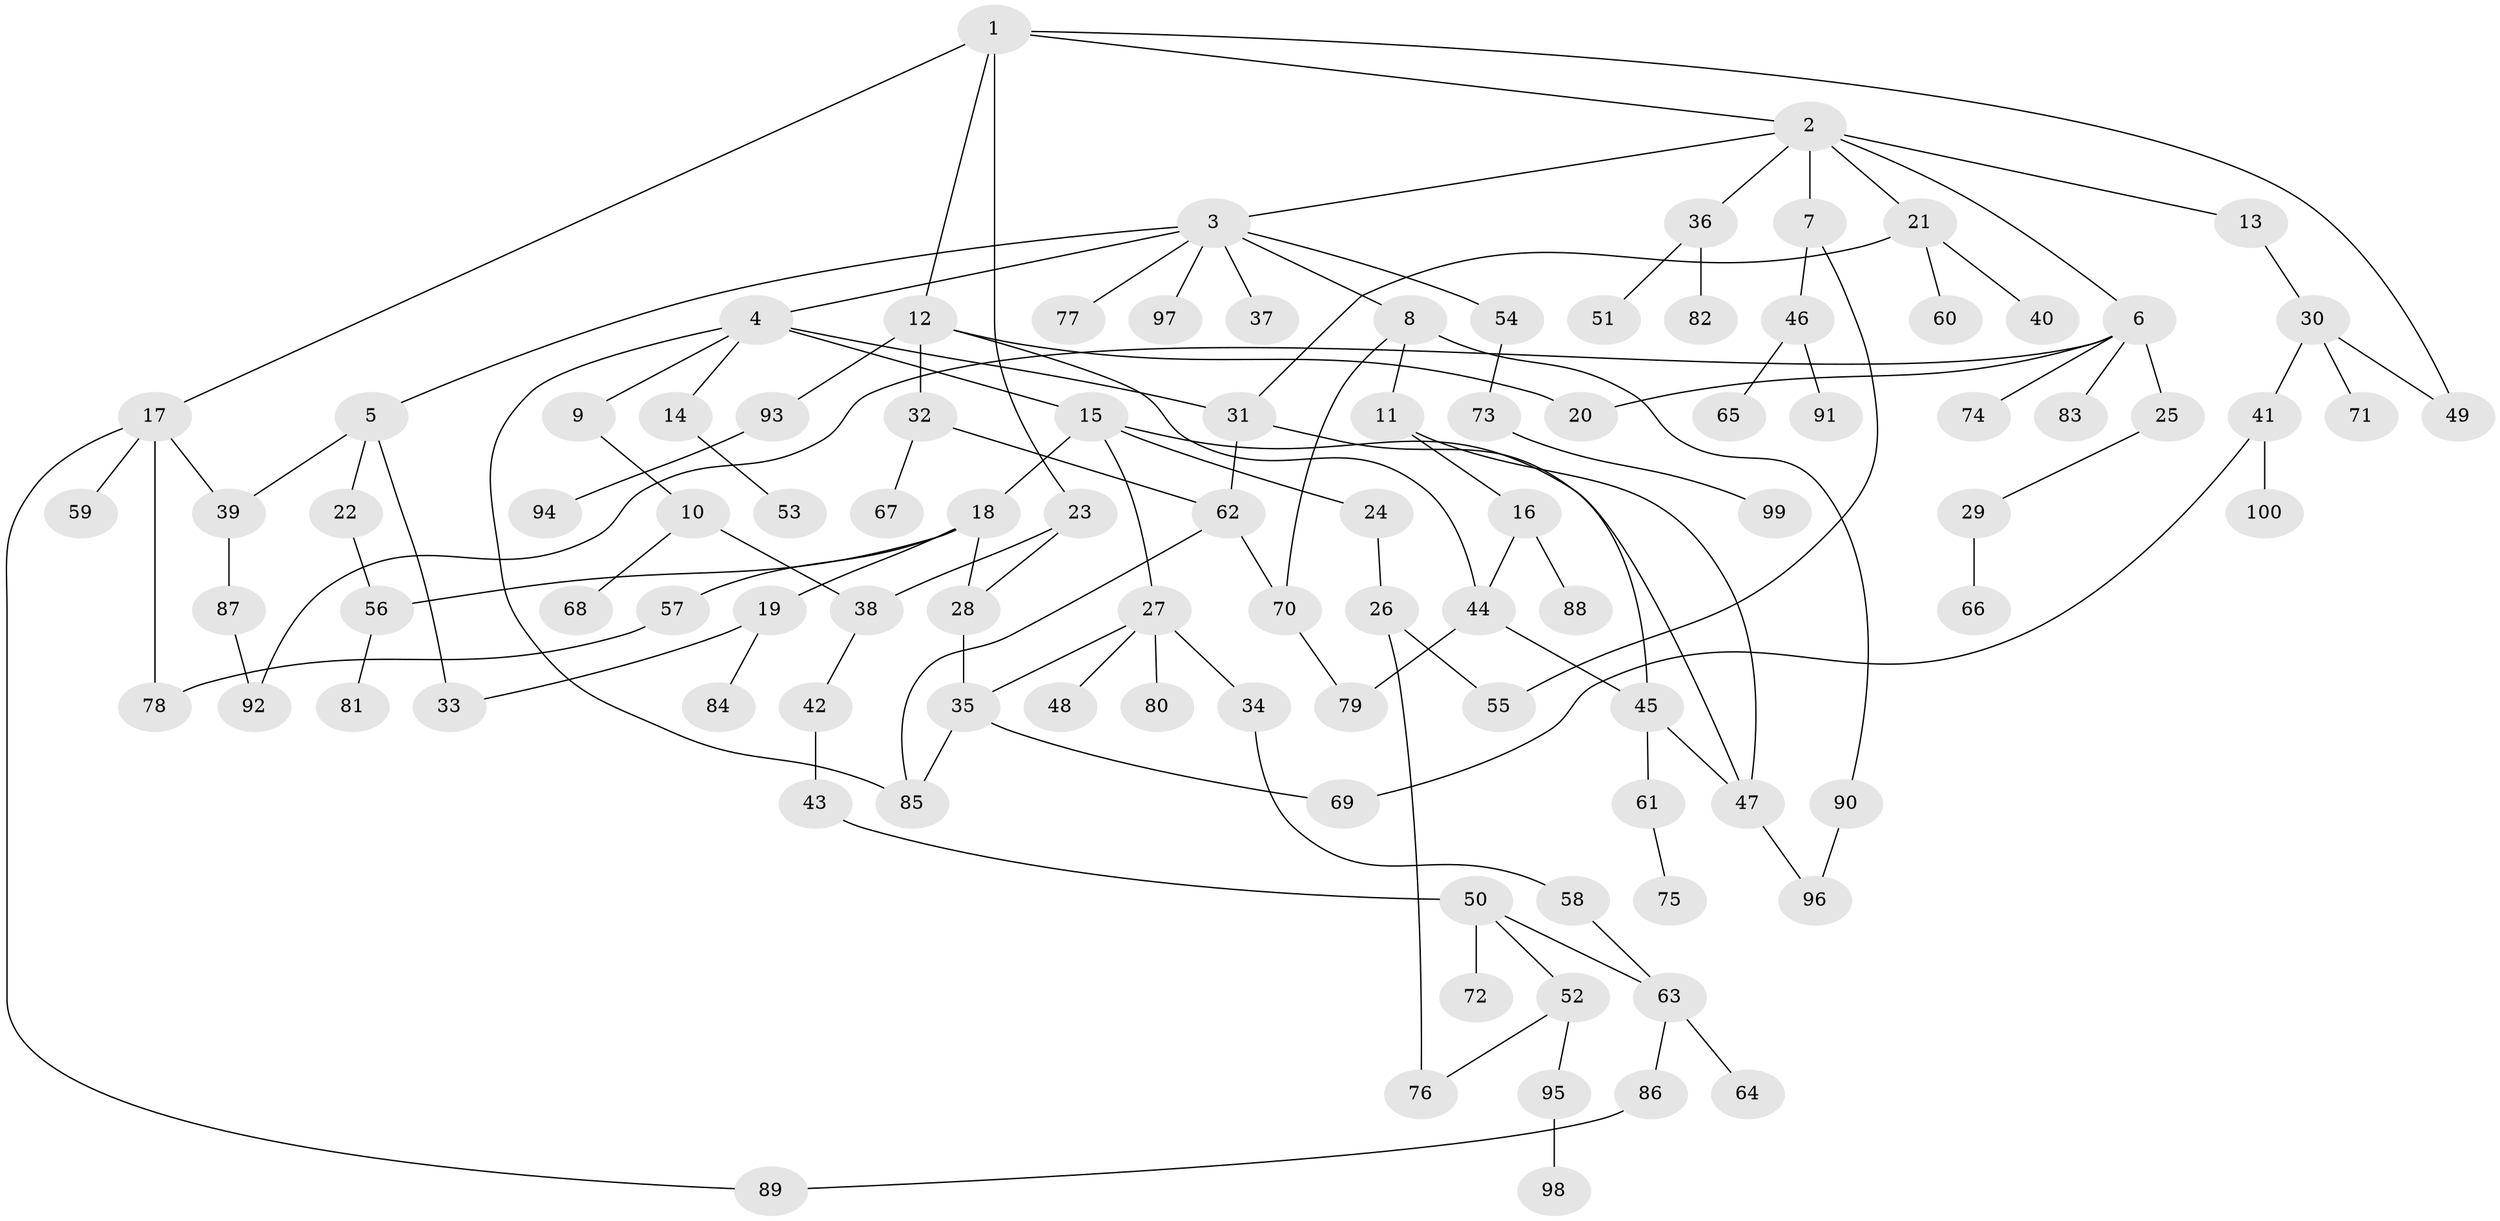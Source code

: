 // Generated by graph-tools (version 1.1) at 2025/11/02/21/25 10:11:06]
// undirected, 100 vertices, 125 edges
graph export_dot {
graph [start="1"]
  node [color=gray90,style=filled];
  1;
  2;
  3;
  4;
  5;
  6;
  7;
  8;
  9;
  10;
  11;
  12;
  13;
  14;
  15;
  16;
  17;
  18;
  19;
  20;
  21;
  22;
  23;
  24;
  25;
  26;
  27;
  28;
  29;
  30;
  31;
  32;
  33;
  34;
  35;
  36;
  37;
  38;
  39;
  40;
  41;
  42;
  43;
  44;
  45;
  46;
  47;
  48;
  49;
  50;
  51;
  52;
  53;
  54;
  55;
  56;
  57;
  58;
  59;
  60;
  61;
  62;
  63;
  64;
  65;
  66;
  67;
  68;
  69;
  70;
  71;
  72;
  73;
  74;
  75;
  76;
  77;
  78;
  79;
  80;
  81;
  82;
  83;
  84;
  85;
  86;
  87;
  88;
  89;
  90;
  91;
  92;
  93;
  94;
  95;
  96;
  97;
  98;
  99;
  100;
  1 -- 2;
  1 -- 12;
  1 -- 17;
  1 -- 23;
  1 -- 49;
  2 -- 3;
  2 -- 6;
  2 -- 7;
  2 -- 13;
  2 -- 21;
  2 -- 36;
  3 -- 4;
  3 -- 5;
  3 -- 8;
  3 -- 37;
  3 -- 54;
  3 -- 77;
  3 -- 97;
  4 -- 9;
  4 -- 14;
  4 -- 15;
  4 -- 85;
  4 -- 31;
  5 -- 22;
  5 -- 39;
  5 -- 33;
  6 -- 20;
  6 -- 25;
  6 -- 74;
  6 -- 83;
  6 -- 92;
  7 -- 46;
  7 -- 55;
  8 -- 11;
  8 -- 70;
  8 -- 90;
  9 -- 10;
  10 -- 68;
  10 -- 38;
  11 -- 16;
  11 -- 47;
  12 -- 32;
  12 -- 93;
  12 -- 20;
  12 -- 44;
  13 -- 30;
  14 -- 53;
  15 -- 18;
  15 -- 24;
  15 -- 27;
  15 -- 47;
  16 -- 44;
  16 -- 88;
  17 -- 39;
  17 -- 59;
  17 -- 78;
  17 -- 89;
  18 -- 19;
  18 -- 56;
  18 -- 57;
  18 -- 28;
  19 -- 33;
  19 -- 84;
  21 -- 31;
  21 -- 40;
  21 -- 60;
  22 -- 56;
  23 -- 28;
  23 -- 38;
  24 -- 26;
  25 -- 29;
  26 -- 76;
  26 -- 55;
  27 -- 34;
  27 -- 48;
  27 -- 80;
  27 -- 35;
  28 -- 35;
  29 -- 66;
  30 -- 41;
  30 -- 71;
  30 -- 49;
  31 -- 45;
  31 -- 62;
  32 -- 62;
  32 -- 67;
  34 -- 58;
  35 -- 69;
  35 -- 85;
  36 -- 51;
  36 -- 82;
  38 -- 42;
  39 -- 87;
  41 -- 100;
  41 -- 69;
  42 -- 43;
  43 -- 50;
  44 -- 45;
  44 -- 79;
  45 -- 61;
  45 -- 47;
  46 -- 65;
  46 -- 91;
  47 -- 96;
  50 -- 52;
  50 -- 63;
  50 -- 72;
  52 -- 76;
  52 -- 95;
  54 -- 73;
  56 -- 81;
  57 -- 78;
  58 -- 63;
  61 -- 75;
  62 -- 85;
  62 -- 70;
  63 -- 64;
  63 -- 86;
  70 -- 79;
  73 -- 99;
  86 -- 89;
  87 -- 92;
  90 -- 96;
  93 -- 94;
  95 -- 98;
}
